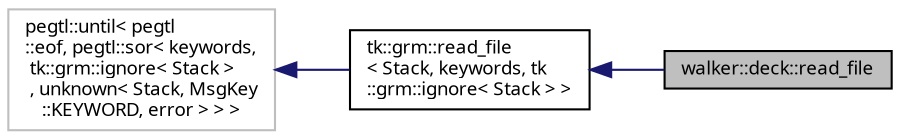 digraph "walker::deck::read_file"
{
 // INTERACTIVE_SVG=YES
  bgcolor="transparent";
  edge [fontname="sans-serif",fontsize="9",labelfontname="sans-serif",labelfontsize="9"];
  node [fontname="sans-serif",fontsize="9",shape=record];
  rankdir="LR";
  Node1 [label="walker::deck::read_file",height=0.2,width=0.4,color="black", fillcolor="grey75", style="filled", fontcolor="black"];
  Node2 -> Node1 [dir="back",color="midnightblue",fontsize="9",style="solid",fontname="sans-serif"];
  Node2 [label="tk::grm::read_file\l\< Stack, keywords, tk\l::grm::ignore\< Stack \> \>",height=0.2,width=0.4,color="black",URL="$structtk_1_1grm_1_1read__file.html"];
  Node3 -> Node2 [dir="back",color="midnightblue",fontsize="9",style="solid",fontname="sans-serif"];
  Node3 [label="pegtl::until\< pegtl\l::eof, pegtl::sor\< keywords,\l tk::grm::ignore\< Stack \>\l , unknown\< Stack, MsgKey\l::KEYWORD, error \> \> \>",height=0.2,width=0.4,color="grey75"];
}
